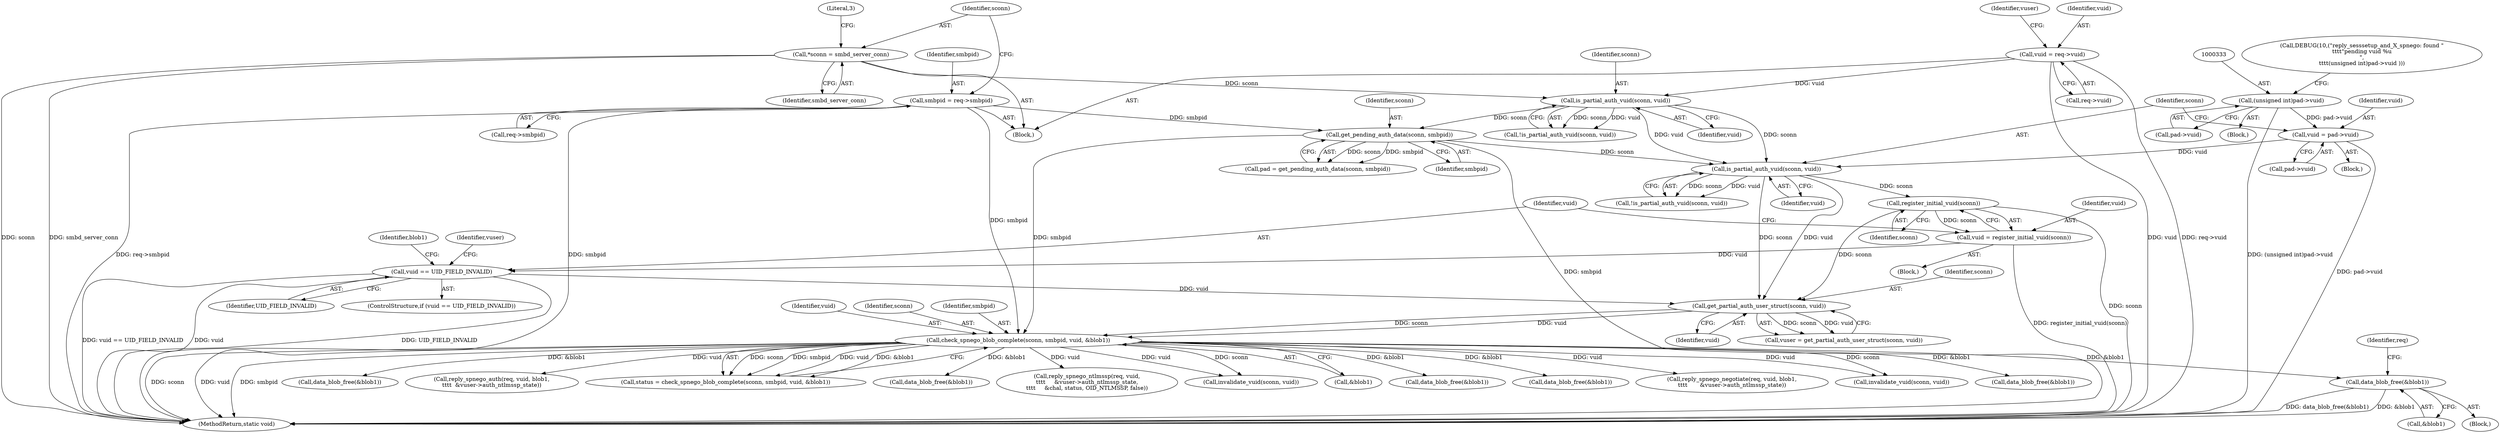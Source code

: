 digraph "0_samba_9280051bfba337458722fb157f3082f93cbd9f2b@API" {
"1000501" [label="(Call,data_blob_free(&blob1))"];
"1000378" [label="(Call,check_spnego_blob_complete(sconn, smbpid, vuid, &blob1))"];
"1000367" [label="(Call,get_partial_auth_user_struct(sconn, vuid))"];
"1000350" [label="(Call,register_initial_vuid(sconn))"];
"1000344" [label="(Call,is_partial_auth_vuid(sconn, vuid))"];
"1000315" [label="(Call,is_partial_auth_vuid(sconn, vuid))"];
"1000161" [label="(Call,*sconn = smbd_server_conn)"];
"1000141" [label="(Call,vuid = req->vuid)"];
"1000322" [label="(Call,get_pending_auth_data(sconn, smbpid))"];
"1000155" [label="(Call,smbpid = req->smbpid)"];
"1000337" [label="(Call,vuid = pad->vuid)"];
"1000332" [label="(Call,(unsigned int)pad->vuid)"];
"1000353" [label="(Call,vuid == UID_FIELD_INVALID)"];
"1000348" [label="(Call,vuid = register_initial_vuid(sconn))"];
"1000424" [label="(Call,data_blob_free(&blob1))"];
"1000365" [label="(Call,vuser = get_partial_auth_user_struct(sconn, vuid))"];
"1000381" [label="(Identifier,vuid)"];
"1000438" [label="(Call,reply_spnego_auth(req, vuid, blob1,\n\t\t\t\t  &vuser->auth_ntlmssp_state))"];
"1000484" [label="(Call,data_blob_free(&blob1))"];
"1000369" [label="(Identifier,vuid)"];
"1000344" [label="(Call,is_partial_auth_vuid(sconn, vuid))"];
"1000337" [label="(Call,vuid = pad->vuid)"];
"1000141" [label="(Call,vuid = req->vuid)"];
"1000320" [label="(Call,pad = get_pending_auth_data(sconn, smbpid))"];
"1000162" [label="(Identifier,sconn)"];
"1000157" [label="(Call,req->smbpid)"];
"1000117" [label="(Block,)"];
"1000142" [label="(Identifier,vuid)"];
"1000354" [label="(Identifier,vuid)"];
"1000323" [label="(Identifier,sconn)"];
"1000315" [label="(Call,is_partial_auth_vuid(sconn, vuid))"];
"1000353" [label="(Call,vuid == UID_FIELD_INVALID)"];
"1000314" [label="(Call,!is_partial_auth_vuid(sconn, vuid))"];
"1000348" [label="(Call,vuid = register_initial_vuid(sconn))"];
"1000316" [label="(Identifier,sconn)"];
"1000504" [label="(Call,reply_spnego_ntlmssp(req, vuid,\n\t\t\t\t     &vuser->auth_ntlmssp_state,\n\t\t\t\t     &chal, status, OID_NTLMSSP, false))"];
"1000156" [label="(Identifier,smbpid)"];
"1000163" [label="(Identifier,smbd_server_conn)"];
"1000330" [label="(Block,)"];
"1000155" [label="(Call,smbpid = req->smbpid)"];
"1000334" [label="(Call,pad->vuid)"];
"1000161" [label="(Call,*sconn = smbd_server_conn)"];
"1000332" [label="(Call,(unsigned int)pad->vuid)"];
"1000346" [label="(Identifier,vuid)"];
"1000395" [label="(Call,invalidate_vuid(sconn, vuid))"];
"1000359" [label="(Identifier,blob1)"];
"1000327" [label="(Block,)"];
"1000317" [label="(Identifier,vuid)"];
"1000351" [label="(Identifier,sconn)"];
"1000347" [label="(Block,)"];
"1000349" [label="(Identifier,vuid)"];
"1000355" [label="(Identifier,UID_FIELD_INVALID)"];
"1000165" [label="(Literal,3)"];
"1000382" [label="(Call,&blob1)"];
"1000378" [label="(Call,check_spnego_blob_complete(sconn, smbpid, vuid, &blob1))"];
"1000530" [label="(MethodReturn,static void)"];
"1000366" [label="(Identifier,vuser)"];
"1000339" [label="(Call,pad->vuid)"];
"1000376" [label="(Call,status = check_spnego_blob_complete(sconn, smbpid, vuid, &blob1))"];
"1000367" [label="(Call,get_partial_auth_user_struct(sconn, vuid))"];
"1000523" [label="(Call,data_blob_free(&blob1))"];
"1000379" [label="(Identifier,sconn)"];
"1000324" [label="(Identifier,smbpid)"];
"1000398" [label="(Call,data_blob_free(&blob1))"];
"1000345" [label="(Identifier,sconn)"];
"1000461" [label="(Block,)"];
"1000328" [label="(Call,DEBUG(10,(\"reply_sesssetup_and_X_spnego: found \"\n\t\t\t\t\"pending vuid %u\n\",\n\t\t\t\t(unsigned int)pad->vuid )))"];
"1000148" [label="(Identifier,vuser)"];
"1000322" [label="(Call,get_pending_auth_data(sconn, smbpid))"];
"1000505" [label="(Identifier,req)"];
"1000380" [label="(Identifier,smbpid)"];
"1000352" [label="(ControlStructure,if (vuid == UID_FIELD_INVALID))"];
"1000143" [label="(Call,req->vuid)"];
"1000501" [label="(Call,data_blob_free(&blob1))"];
"1000343" [label="(Call,!is_partial_auth_vuid(sconn, vuid))"];
"1000338" [label="(Identifier,vuid)"];
"1000416" [label="(Call,reply_spnego_negotiate(req, vuid, blob1,\n\t\t\t\t       &vuser->auth_ntlmssp_state))"];
"1000502" [label="(Call,&blob1)"];
"1000481" [label="(Call,invalidate_vuid(sconn, vuid))"];
"1000368" [label="(Identifier,sconn)"];
"1000446" [label="(Call,data_blob_free(&blob1))"];
"1000350" [label="(Call,register_initial_vuid(sconn))"];
"1000501" -> "1000461"  [label="AST: "];
"1000501" -> "1000502"  [label="CFG: "];
"1000502" -> "1000501"  [label="AST: "];
"1000505" -> "1000501"  [label="CFG: "];
"1000501" -> "1000530"  [label="DDG: &blob1"];
"1000501" -> "1000530"  [label="DDG: data_blob_free(&blob1)"];
"1000378" -> "1000501"  [label="DDG: &blob1"];
"1000378" -> "1000376"  [label="AST: "];
"1000378" -> "1000382"  [label="CFG: "];
"1000379" -> "1000378"  [label="AST: "];
"1000380" -> "1000378"  [label="AST: "];
"1000381" -> "1000378"  [label="AST: "];
"1000382" -> "1000378"  [label="AST: "];
"1000376" -> "1000378"  [label="CFG: "];
"1000378" -> "1000530"  [label="DDG: smbpid"];
"1000378" -> "1000530"  [label="DDG: sconn"];
"1000378" -> "1000530"  [label="DDG: vuid"];
"1000378" -> "1000376"  [label="DDG: sconn"];
"1000378" -> "1000376"  [label="DDG: smbpid"];
"1000378" -> "1000376"  [label="DDG: vuid"];
"1000378" -> "1000376"  [label="DDG: &blob1"];
"1000367" -> "1000378"  [label="DDG: sconn"];
"1000367" -> "1000378"  [label="DDG: vuid"];
"1000322" -> "1000378"  [label="DDG: smbpid"];
"1000155" -> "1000378"  [label="DDG: smbpid"];
"1000378" -> "1000395"  [label="DDG: sconn"];
"1000378" -> "1000395"  [label="DDG: vuid"];
"1000378" -> "1000398"  [label="DDG: &blob1"];
"1000378" -> "1000416"  [label="DDG: vuid"];
"1000378" -> "1000424"  [label="DDG: &blob1"];
"1000378" -> "1000438"  [label="DDG: vuid"];
"1000378" -> "1000446"  [label="DDG: &blob1"];
"1000378" -> "1000481"  [label="DDG: sconn"];
"1000378" -> "1000481"  [label="DDG: vuid"];
"1000378" -> "1000484"  [label="DDG: &blob1"];
"1000378" -> "1000504"  [label="DDG: vuid"];
"1000378" -> "1000523"  [label="DDG: &blob1"];
"1000367" -> "1000365"  [label="AST: "];
"1000367" -> "1000369"  [label="CFG: "];
"1000368" -> "1000367"  [label="AST: "];
"1000369" -> "1000367"  [label="AST: "];
"1000365" -> "1000367"  [label="CFG: "];
"1000367" -> "1000365"  [label="DDG: sconn"];
"1000367" -> "1000365"  [label="DDG: vuid"];
"1000350" -> "1000367"  [label="DDG: sconn"];
"1000344" -> "1000367"  [label="DDG: sconn"];
"1000344" -> "1000367"  [label="DDG: vuid"];
"1000353" -> "1000367"  [label="DDG: vuid"];
"1000350" -> "1000348"  [label="AST: "];
"1000350" -> "1000351"  [label="CFG: "];
"1000351" -> "1000350"  [label="AST: "];
"1000348" -> "1000350"  [label="CFG: "];
"1000350" -> "1000530"  [label="DDG: sconn"];
"1000350" -> "1000348"  [label="DDG: sconn"];
"1000344" -> "1000350"  [label="DDG: sconn"];
"1000344" -> "1000343"  [label="AST: "];
"1000344" -> "1000346"  [label="CFG: "];
"1000345" -> "1000344"  [label="AST: "];
"1000346" -> "1000344"  [label="AST: "];
"1000343" -> "1000344"  [label="CFG: "];
"1000344" -> "1000343"  [label="DDG: sconn"];
"1000344" -> "1000343"  [label="DDG: vuid"];
"1000315" -> "1000344"  [label="DDG: sconn"];
"1000315" -> "1000344"  [label="DDG: vuid"];
"1000322" -> "1000344"  [label="DDG: sconn"];
"1000337" -> "1000344"  [label="DDG: vuid"];
"1000315" -> "1000314"  [label="AST: "];
"1000315" -> "1000317"  [label="CFG: "];
"1000316" -> "1000315"  [label="AST: "];
"1000317" -> "1000315"  [label="AST: "];
"1000314" -> "1000315"  [label="CFG: "];
"1000315" -> "1000314"  [label="DDG: sconn"];
"1000315" -> "1000314"  [label="DDG: vuid"];
"1000161" -> "1000315"  [label="DDG: sconn"];
"1000141" -> "1000315"  [label="DDG: vuid"];
"1000315" -> "1000322"  [label="DDG: sconn"];
"1000161" -> "1000117"  [label="AST: "];
"1000161" -> "1000163"  [label="CFG: "];
"1000162" -> "1000161"  [label="AST: "];
"1000163" -> "1000161"  [label="AST: "];
"1000165" -> "1000161"  [label="CFG: "];
"1000161" -> "1000530"  [label="DDG: smbd_server_conn"];
"1000161" -> "1000530"  [label="DDG: sconn"];
"1000141" -> "1000117"  [label="AST: "];
"1000141" -> "1000143"  [label="CFG: "];
"1000142" -> "1000141"  [label="AST: "];
"1000143" -> "1000141"  [label="AST: "];
"1000148" -> "1000141"  [label="CFG: "];
"1000141" -> "1000530"  [label="DDG: vuid"];
"1000141" -> "1000530"  [label="DDG: req->vuid"];
"1000322" -> "1000320"  [label="AST: "];
"1000322" -> "1000324"  [label="CFG: "];
"1000323" -> "1000322"  [label="AST: "];
"1000324" -> "1000322"  [label="AST: "];
"1000320" -> "1000322"  [label="CFG: "];
"1000322" -> "1000530"  [label="DDG: smbpid"];
"1000322" -> "1000320"  [label="DDG: sconn"];
"1000322" -> "1000320"  [label="DDG: smbpid"];
"1000155" -> "1000322"  [label="DDG: smbpid"];
"1000155" -> "1000117"  [label="AST: "];
"1000155" -> "1000157"  [label="CFG: "];
"1000156" -> "1000155"  [label="AST: "];
"1000157" -> "1000155"  [label="AST: "];
"1000162" -> "1000155"  [label="CFG: "];
"1000155" -> "1000530"  [label="DDG: req->smbpid"];
"1000155" -> "1000530"  [label="DDG: smbpid"];
"1000337" -> "1000327"  [label="AST: "];
"1000337" -> "1000339"  [label="CFG: "];
"1000338" -> "1000337"  [label="AST: "];
"1000339" -> "1000337"  [label="AST: "];
"1000345" -> "1000337"  [label="CFG: "];
"1000337" -> "1000530"  [label="DDG: pad->vuid"];
"1000332" -> "1000337"  [label="DDG: pad->vuid"];
"1000332" -> "1000330"  [label="AST: "];
"1000332" -> "1000334"  [label="CFG: "];
"1000333" -> "1000332"  [label="AST: "];
"1000334" -> "1000332"  [label="AST: "];
"1000328" -> "1000332"  [label="CFG: "];
"1000332" -> "1000530"  [label="DDG: (unsigned int)pad->vuid"];
"1000353" -> "1000352"  [label="AST: "];
"1000353" -> "1000355"  [label="CFG: "];
"1000354" -> "1000353"  [label="AST: "];
"1000355" -> "1000353"  [label="AST: "];
"1000359" -> "1000353"  [label="CFG: "];
"1000366" -> "1000353"  [label="CFG: "];
"1000353" -> "1000530"  [label="DDG: vuid == UID_FIELD_INVALID"];
"1000353" -> "1000530"  [label="DDG: vuid"];
"1000353" -> "1000530"  [label="DDG: UID_FIELD_INVALID"];
"1000348" -> "1000353"  [label="DDG: vuid"];
"1000348" -> "1000347"  [label="AST: "];
"1000349" -> "1000348"  [label="AST: "];
"1000354" -> "1000348"  [label="CFG: "];
"1000348" -> "1000530"  [label="DDG: register_initial_vuid(sconn)"];
}
